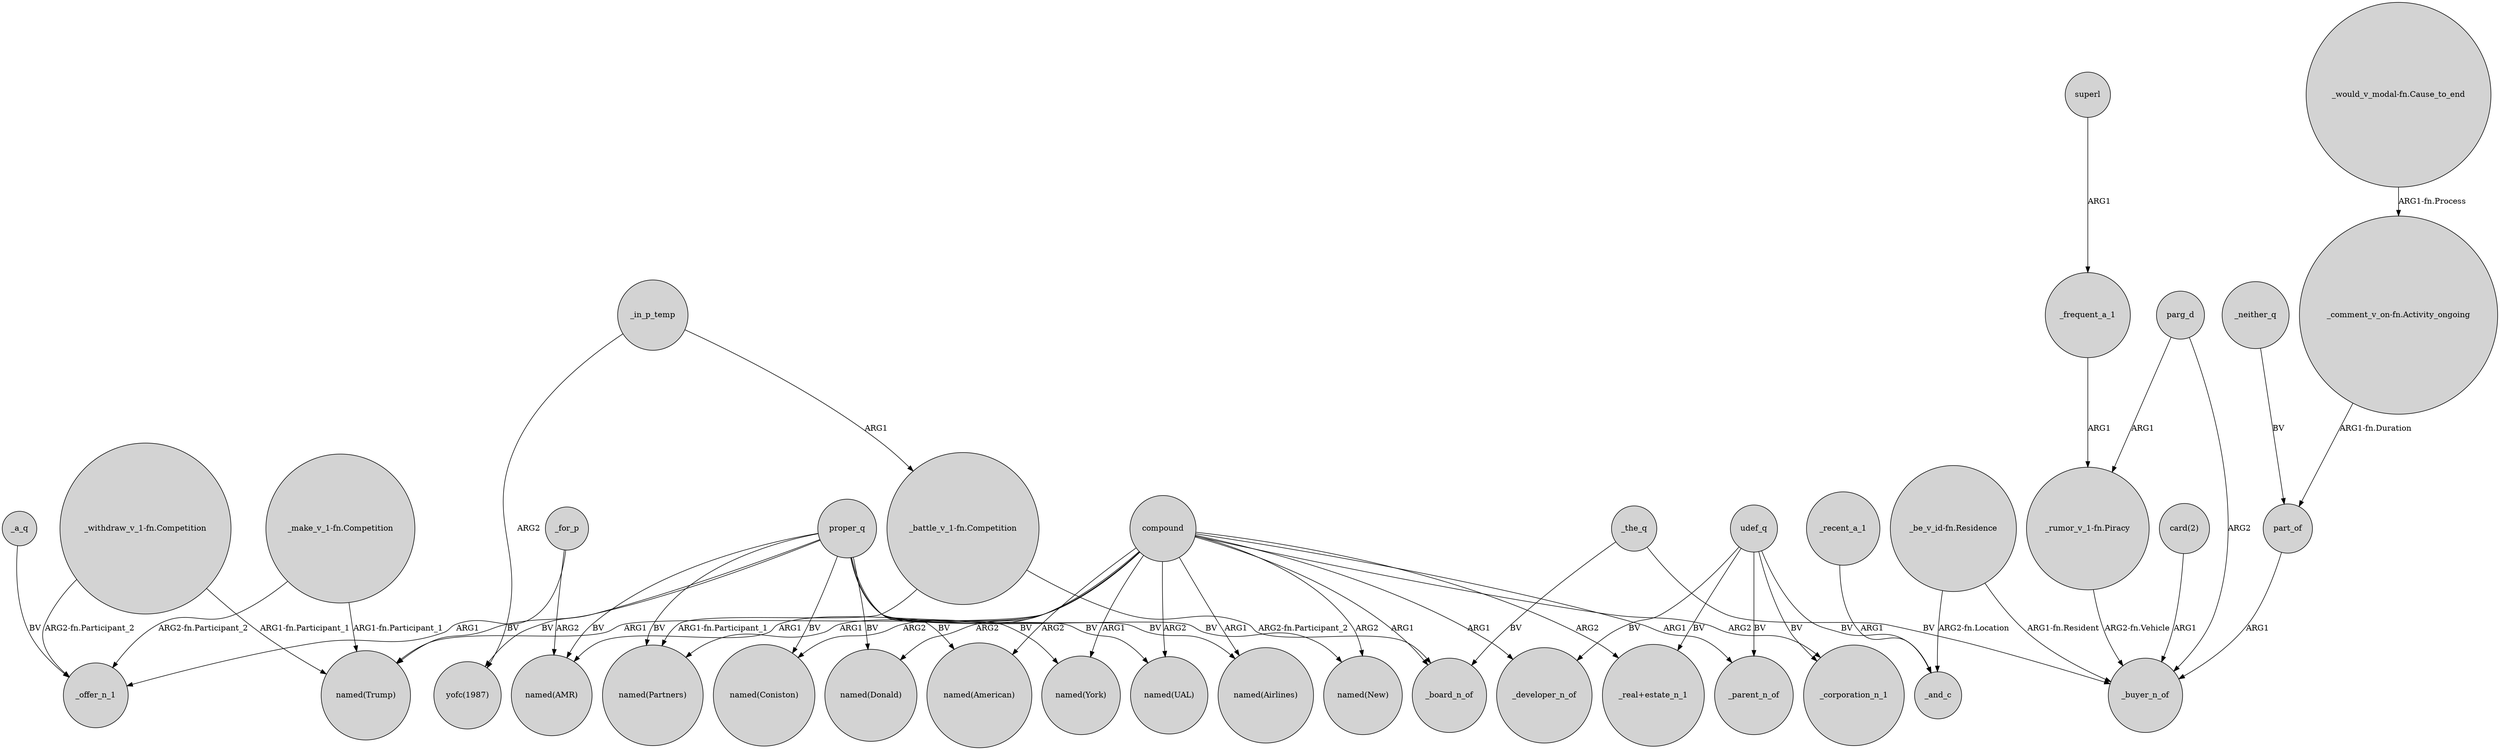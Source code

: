 digraph {
	node [shape=circle style=filled]
	"_battle_v_1-fn.Competition" -> "named(Partners)" [label="ARG1-fn.Participant_1"]
	compound -> "named(Airlines)" [label=ARG1]
	"_comment_v_on-fn.Activity_ongoing" -> part_of [label="ARG1-fn.Duration"]
	proper_q -> "named(Coniston)" [label=BV]
	_for_p -> _offer_n_1 [label=ARG1]
	_frequent_a_1 -> "_rumor_v_1-fn.Piracy" [label=ARG1]
	_in_p_temp -> "yofc(1987)" [label=ARG2]
	compound -> "named(Trump)" [label=ARG1]
	compound -> "named(New)" [label=ARG2]
	compound -> _developer_n_of [label=ARG1]
	part_of -> _buyer_n_of [label=ARG1]
	proper_q -> "named(New)" [label=BV]
	_neither_q -> part_of [label=BV]
	_recent_a_1 -> _and_c [label=ARG1]
	proper_q -> "named(Partners)" [label=BV]
	compound -> "named(Donald)" [label=ARG2]
	compound -> "_real+estate_n_1" [label=ARG2]
	proper_q -> "named(Airlines)" [label=BV]
	_the_q -> _board_n_of [label=BV]
	proper_q -> "named(Donald)" [label=BV]
	"_be_v_id-fn.Residence" -> _buyer_n_of [label="ARG1-fn.Resident"]
	udef_q -> _and_c [label=BV]
	proper_q -> "named(York)" [label=BV]
	proper_q -> "named(UAL)" [label=BV]
	"_make_v_1-fn.Competition" -> _offer_n_1 [label="ARG2-fn.Participant_2"]
	compound -> "named(AMR)" [label=ARG1]
	"card(2)" -> _buyer_n_of [label=ARG1]
	compound -> "named(Coniston)" [label=ARG2]
	"_would_v_modal-fn.Cause_to_end" -> "_comment_v_on-fn.Activity_ongoing" [label="ARG1-fn.Process"]
	"_make_v_1-fn.Competition" -> "named(Trump)" [label="ARG1-fn.Participant_1"]
	compound -> _parent_n_of [label=ARG1]
	proper_q -> "yofc(1987)" [label=BV]
	compound -> _board_n_of [label=ARG1]
	"_withdraw_v_1-fn.Competition" -> "named(Trump)" [label="ARG1-fn.Participant_1"]
	"_be_v_id-fn.Residence" -> _and_c [label="ARG2-fn.Location"]
	parg_d -> _buyer_n_of [label=ARG2]
	parg_d -> "_rumor_v_1-fn.Piracy" [label=ARG1]
	_the_q -> _buyer_n_of [label=BV]
	"_battle_v_1-fn.Competition" -> _board_n_of [label="ARG2-fn.Participant_2"]
	udef_q -> _developer_n_of [label=BV]
	compound -> "named(UAL)" [label=ARG2]
	_for_p -> "named(AMR)" [label=ARG2]
	compound -> _corporation_n_1 [label=ARG2]
	udef_q -> _corporation_n_1 [label=BV]
	proper_q -> "named(AMR)" [label=BV]
	superl -> _frequent_a_1 [label=ARG1]
	proper_q -> "named(Trump)" [label=BV]
	_in_p_temp -> "_battle_v_1-fn.Competition" [label=ARG1]
	_a_q -> _offer_n_1 [label=BV]
	"_withdraw_v_1-fn.Competition" -> _offer_n_1 [label="ARG2-fn.Participant_2"]
	compound -> "named(American)" [label=ARG2]
	compound -> "named(York)" [label=ARG1]
	proper_q -> "named(American)" [label=BV]
	udef_q -> _parent_n_of [label=BV]
	udef_q -> "_real+estate_n_1" [label=BV]
	compound -> "named(Partners)" [label=ARG1]
	"_rumor_v_1-fn.Piracy" -> _buyer_n_of [label="ARG2-fn.Vehicle"]
}
